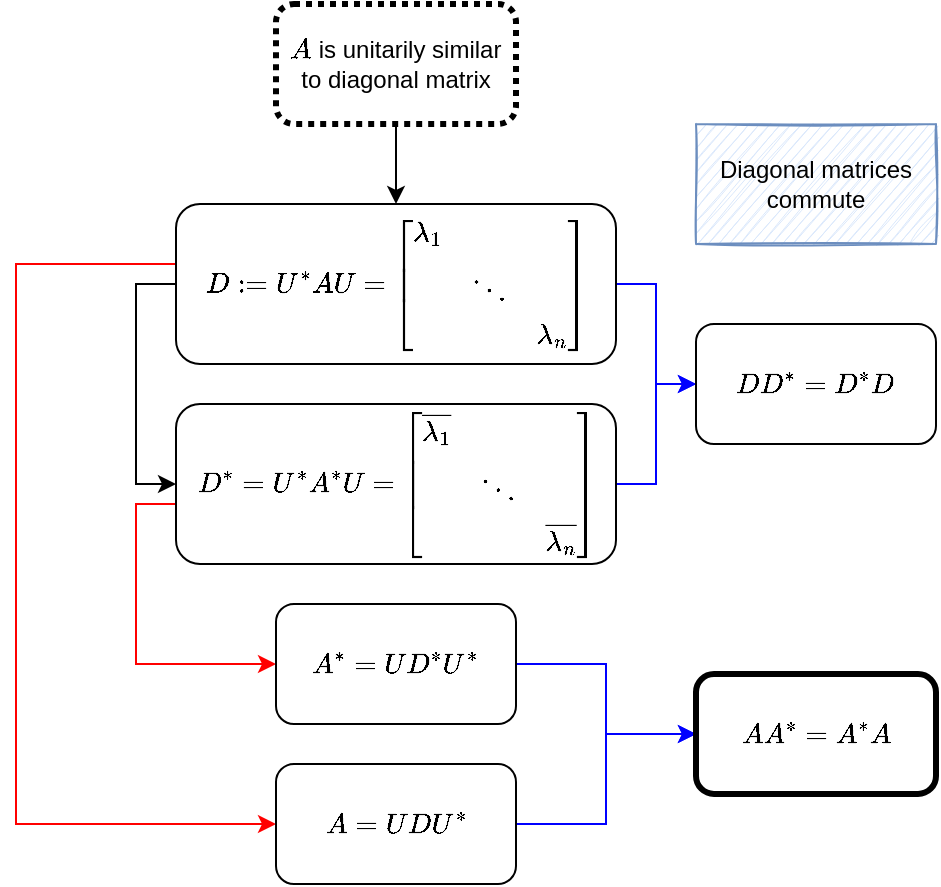 <mxfile version="14.5.4" type="device"><diagram id="zrVul62lJx-7S8IOdKE7" name="Page-1"><mxGraphModel dx="924" dy="667" grid="1" gridSize="10" guides="1" tooltips="1" connect="1" arrows="1" fold="1" page="1" pageScale="1" pageWidth="827" pageHeight="1169" math="1" shadow="0"><root><mxCell id="0"/><mxCell id="1" parent="0"/><mxCell id="KGKvopqXzNic8VIqVTGb-6" style="edgeStyle=orthogonalEdgeStyle;rounded=0;orthogonalLoop=1;jettySize=auto;html=1;entryX=0;entryY=0.5;entryDx=0;entryDy=0;" parent="1" source="KGKvopqXzNic8VIqVTGb-1" target="KGKvopqXzNic8VIqVTGb-2" edge="1"><mxGeometry relative="1" as="geometry"><Array as="points"><mxPoint x="240" y="360"/><mxPoint x="240" y="460"/></Array></mxGeometry></mxCell><mxCell id="KGKvopqXzNic8VIqVTGb-7" style="edgeStyle=orthogonalEdgeStyle;rounded=0;orthogonalLoop=1;jettySize=auto;html=1;entryX=0;entryY=0.5;entryDx=0;entryDy=0;strokeColor=#FF0000;" parent="1" source="KGKvopqXzNic8VIqVTGb-1" target="KGKvopqXzNic8VIqVTGb-4" edge="1"><mxGeometry relative="1" as="geometry"><Array as="points"><mxPoint x="180" y="350"/><mxPoint x="180" y="630"/></Array></mxGeometry></mxCell><mxCell id="KGKvopqXzNic8VIqVTGb-9" style="edgeStyle=orthogonalEdgeStyle;rounded=0;orthogonalLoop=1;jettySize=auto;html=1;entryX=0;entryY=0.5;entryDx=0;entryDy=0;strokeColor=#0000FF;" parent="1" source="KGKvopqXzNic8VIqVTGb-1" target="KGKvopqXzNic8VIqVTGb-5" edge="1"><mxGeometry relative="1" as="geometry"/></mxCell><mxCell id="KGKvopqXzNic8VIqVTGb-1" value="$$D:=U^{*} A U=\left[\begin{array}{ccc}\lambda_{1} &amp;amp; &amp;amp; \\ &amp;amp; \ddots &amp;amp; \\ &amp;amp; &amp;amp; \lambda_{n}\end{array}\right]$$" style="rounded=1;whiteSpace=wrap;html=1;" parent="1" vertex="1"><mxGeometry x="260" y="320" width="220" height="80" as="geometry"/></mxCell><mxCell id="KGKvopqXzNic8VIqVTGb-8" style="edgeStyle=orthogonalEdgeStyle;rounded=0;orthogonalLoop=1;jettySize=auto;html=1;exitX=0;exitY=0.75;exitDx=0;exitDy=0;entryX=0;entryY=0.5;entryDx=0;entryDy=0;strokeColor=#FF0000;" parent="1" source="KGKvopqXzNic8VIqVTGb-2" target="KGKvopqXzNic8VIqVTGb-3" edge="1"><mxGeometry relative="1" as="geometry"><Array as="points"><mxPoint x="260" y="470"/><mxPoint x="240" y="470"/><mxPoint x="240" y="550"/></Array></mxGeometry></mxCell><mxCell id="KGKvopqXzNic8VIqVTGb-10" style="edgeStyle=orthogonalEdgeStyle;rounded=0;orthogonalLoop=1;jettySize=auto;html=1;entryX=0;entryY=0.5;entryDx=0;entryDy=0;strokeColor=#0000FF;" parent="1" source="KGKvopqXzNic8VIqVTGb-2" target="KGKvopqXzNic8VIqVTGb-5" edge="1"><mxGeometry relative="1" as="geometry"/></mxCell><mxCell id="KGKvopqXzNic8VIqVTGb-2" value="$$D^*=U^{*} A^* U=\left[\begin{array}{ccc}\overline{\lambda_{1}&lt;br&gt;} &amp;amp; &amp;amp; \\ &amp;amp; \ddots &amp;amp; \\ &amp;amp; &amp;amp; \overline{\lambda_{n}&lt;br&gt;}\end{array}\right]$$" style="rounded=1;whiteSpace=wrap;html=1;" parent="1" vertex="1"><mxGeometry x="260" y="420" width="220" height="80" as="geometry"/></mxCell><mxCell id="KGKvopqXzNic8VIqVTGb-12" style="edgeStyle=orthogonalEdgeStyle;rounded=0;orthogonalLoop=1;jettySize=auto;html=1;entryX=0;entryY=0.5;entryDx=0;entryDy=0;strokeColor=#0000FF;" parent="1" source="KGKvopqXzNic8VIqVTGb-3" target="KGKvopqXzNic8VIqVTGb-11" edge="1"><mxGeometry relative="1" as="geometry"/></mxCell><mxCell id="KGKvopqXzNic8VIqVTGb-3" value="$$A^*=UD^*U^*$$" style="rounded=1;whiteSpace=wrap;html=1;" parent="1" vertex="1"><mxGeometry x="310" y="520" width="120" height="60" as="geometry"/></mxCell><mxCell id="KGKvopqXzNic8VIqVTGb-13" style="edgeStyle=orthogonalEdgeStyle;rounded=0;orthogonalLoop=1;jettySize=auto;html=1;entryX=0;entryY=0.5;entryDx=0;entryDy=0;strokeColor=#0000FF;" parent="1" source="KGKvopqXzNic8VIqVTGb-4" target="KGKvopqXzNic8VIqVTGb-11" edge="1"><mxGeometry relative="1" as="geometry"/></mxCell><mxCell id="KGKvopqXzNic8VIqVTGb-4" value="$$A=UDU^*$$" style="rounded=1;whiteSpace=wrap;html=1;" parent="1" vertex="1"><mxGeometry x="310" y="600" width="120" height="60" as="geometry"/></mxCell><mxCell id="KGKvopqXzNic8VIqVTGb-5" value="$$DD^*=D^*D$$" style="rounded=1;whiteSpace=wrap;html=1;" parent="1" vertex="1"><mxGeometry x="520" y="380" width="120" height="60" as="geometry"/></mxCell><mxCell id="KGKvopqXzNic8VIqVTGb-11" value="$$AA^*=A^*A$$" style="rounded=1;whiteSpace=wrap;html=1;shadow=0;glass=0;sketch=0;strokeWidth=3;" parent="1" vertex="1"><mxGeometry x="520" y="555" width="120" height="60" as="geometry"/></mxCell><mxCell id="KGKvopqXzNic8VIqVTGb-14" value="Diagonal matrices commute" style="rounded=0;whiteSpace=wrap;html=1;fillColor=#dae8fc;strokeColor=#6c8ebf;sketch=1;" parent="1" vertex="1"><mxGeometry x="520" y="280" width="120" height="60" as="geometry"/></mxCell><mxCell id="KGKvopqXzNic8VIqVTGb-16" style="edgeStyle=orthogonalEdgeStyle;rounded=0;orthogonalLoop=1;jettySize=auto;html=1;entryX=0.5;entryY=0;entryDx=0;entryDy=0;" parent="1" source="KGKvopqXzNic8VIqVTGb-15" target="KGKvopqXzNic8VIqVTGb-1" edge="1"><mxGeometry relative="1" as="geometry"/></mxCell><mxCell id="KGKvopqXzNic8VIqVTGb-15" value="\(A\) is unitarily similar to diagonal matrix" style="rounded=1;whiteSpace=wrap;html=1;shadow=0;glass=0;sketch=0;strokeWidth=3;dashed=1;dashPattern=1 1;" parent="1" vertex="1"><mxGeometry x="310" y="220" width="120" height="60" as="geometry"/></mxCell></root></mxGraphModel></diagram></mxfile>